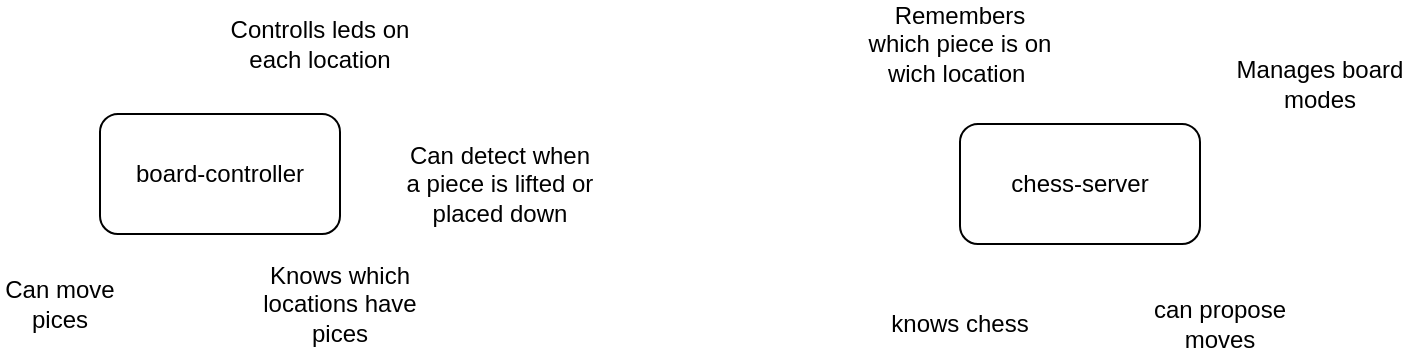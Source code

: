<mxfile>
    <diagram id="iUIMmat6Us0ZZbb2syks" name="Page-1">
        <mxGraphModel dx="822" dy="465" grid="1" gridSize="10" guides="1" tooltips="1" connect="1" arrows="1" fold="1" page="1" pageScale="1" pageWidth="827" pageHeight="1169" math="0" shadow="0">
            <root>
                <mxCell id="0"/>
                <mxCell id="1" parent="0"/>
                <mxCell id="2" value="board-controller" style="rounded=1;whiteSpace=wrap;html=1;" vertex="1" parent="1">
                    <mxGeometry x="100" y="80" width="120" height="60" as="geometry"/>
                </mxCell>
                <mxCell id="5" value="Can move pices" style="text;html=1;strokeColor=none;fillColor=none;align=center;verticalAlign=middle;whiteSpace=wrap;rounded=0;" vertex="1" parent="1">
                    <mxGeometry x="50" y="160" width="60" height="30" as="geometry"/>
                </mxCell>
                <mxCell id="6" value="Knows which locations have pices" style="text;html=1;strokeColor=none;fillColor=none;align=center;verticalAlign=middle;whiteSpace=wrap;rounded=0;" vertex="1" parent="1">
                    <mxGeometry x="170" y="160" width="100" height="30" as="geometry"/>
                </mxCell>
                <mxCell id="8" value="Can detect when a piece is lifted or placed down" style="text;html=1;strokeColor=none;fillColor=none;align=center;verticalAlign=middle;whiteSpace=wrap;rounded=0;" vertex="1" parent="1">
                    <mxGeometry x="250" y="100" width="100" height="30" as="geometry"/>
                </mxCell>
                <mxCell id="10" value="Controlls leds on each location" style="text;html=1;strokeColor=none;fillColor=none;align=center;verticalAlign=middle;whiteSpace=wrap;rounded=0;" vertex="1" parent="1">
                    <mxGeometry x="160" y="30" width="100" height="30" as="geometry"/>
                </mxCell>
                <mxCell id="11" value="chess-server" style="rounded=1;whiteSpace=wrap;html=1;" vertex="1" parent="1">
                    <mxGeometry x="530" y="85" width="120" height="60" as="geometry"/>
                </mxCell>
                <mxCell id="12" value="knows chess" style="text;html=1;strokeColor=none;fillColor=none;align=center;verticalAlign=middle;whiteSpace=wrap;rounded=0;" vertex="1" parent="1">
                    <mxGeometry x="480" y="170" width="100" height="30" as="geometry"/>
                </mxCell>
                <mxCell id="13" value="can propose moves" style="text;html=1;strokeColor=none;fillColor=none;align=center;verticalAlign=middle;whiteSpace=wrap;rounded=0;" vertex="1" parent="1">
                    <mxGeometry x="610" y="170" width="100" height="30" as="geometry"/>
                </mxCell>
                <mxCell id="14" value="Remembers which piece is on wich location&amp;nbsp;" style="text;html=1;strokeColor=none;fillColor=none;align=center;verticalAlign=middle;whiteSpace=wrap;rounded=0;" vertex="1" parent="1">
                    <mxGeometry x="480" y="30" width="100" height="30" as="geometry"/>
                </mxCell>
                <mxCell id="15" value="Manages board modes" style="text;html=1;strokeColor=none;fillColor=none;align=center;verticalAlign=middle;whiteSpace=wrap;rounded=0;" vertex="1" parent="1">
                    <mxGeometry x="660" y="50" width="100" height="30" as="geometry"/>
                </mxCell>
            </root>
        </mxGraphModel>
    </diagram>
</mxfile>